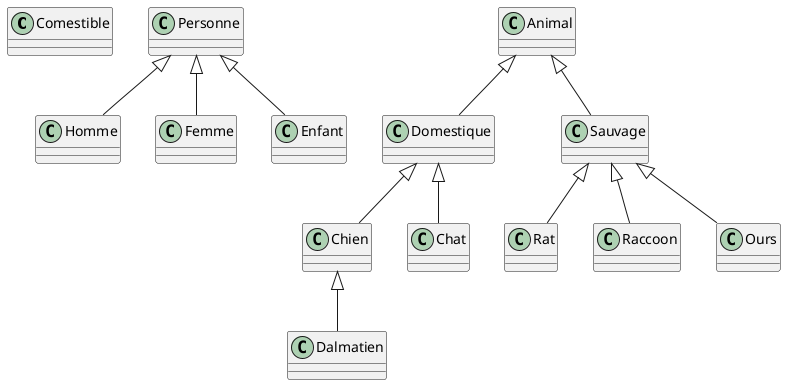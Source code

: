 @startuml
class Comestible {
}

Personne <|-- Homme
Personne <|-- Femme
Personne <|-- Enfant

Animal <|-- Domestique
Animal <|-- Sauvage

Domestique <|-- Chien
Domestique <|-- Chat
Sauvage <|-- Rat
Chien <|-- Dalmatien

Sauvage <|-- Raccoon
Sauvage <|-- Ours

@enduml